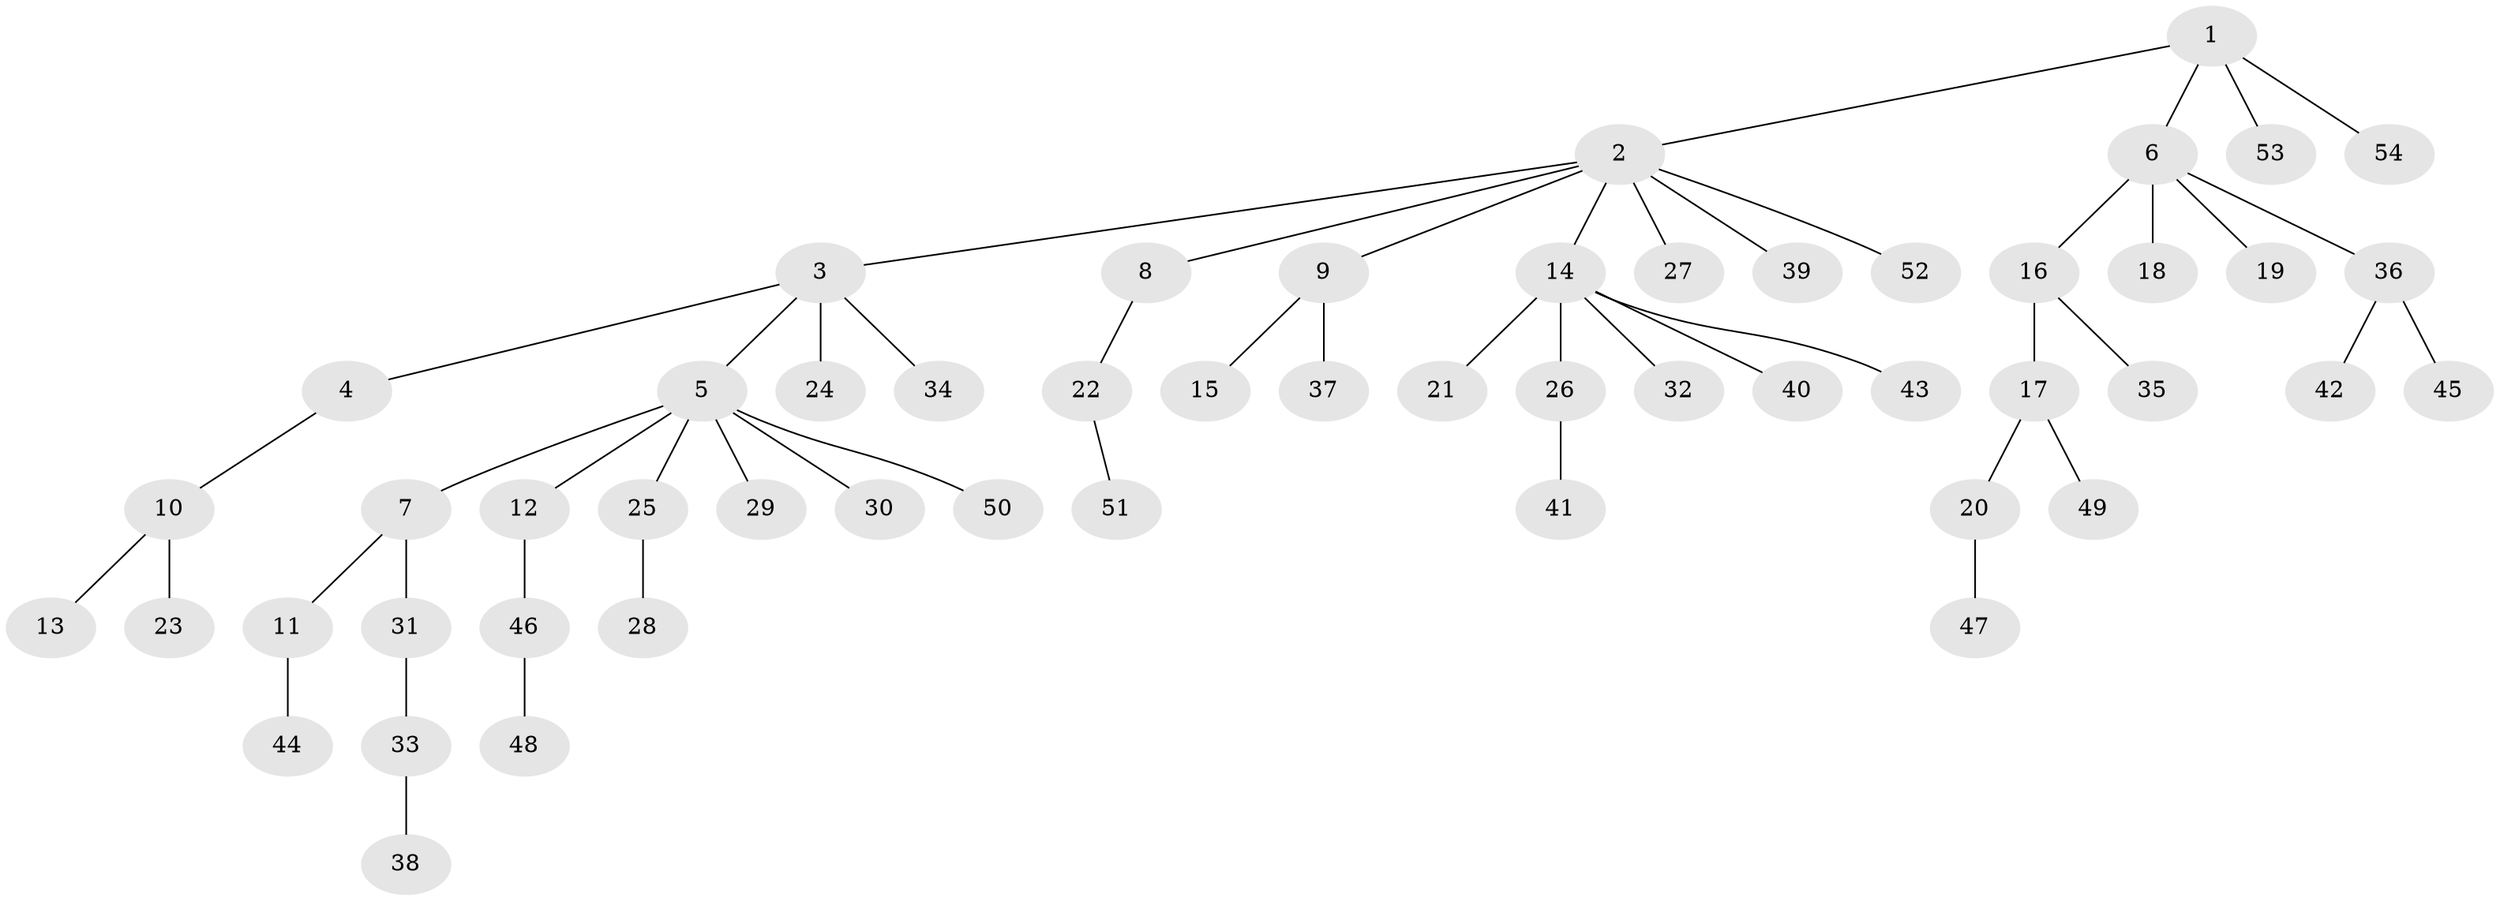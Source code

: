 // coarse degree distribution, {2: 0.22727272727272727, 5: 0.045454545454545456, 3: 0.18181818181818182, 1: 0.5, 4: 0.045454545454545456}
// Generated by graph-tools (version 1.1) at 2025/51/03/04/25 22:51:34]
// undirected, 54 vertices, 53 edges
graph export_dot {
  node [color=gray90,style=filled];
  1;
  2;
  3;
  4;
  5;
  6;
  7;
  8;
  9;
  10;
  11;
  12;
  13;
  14;
  15;
  16;
  17;
  18;
  19;
  20;
  21;
  22;
  23;
  24;
  25;
  26;
  27;
  28;
  29;
  30;
  31;
  32;
  33;
  34;
  35;
  36;
  37;
  38;
  39;
  40;
  41;
  42;
  43;
  44;
  45;
  46;
  47;
  48;
  49;
  50;
  51;
  52;
  53;
  54;
  1 -- 2;
  1 -- 6;
  1 -- 53;
  1 -- 54;
  2 -- 3;
  2 -- 8;
  2 -- 9;
  2 -- 14;
  2 -- 27;
  2 -- 39;
  2 -- 52;
  3 -- 4;
  3 -- 5;
  3 -- 24;
  3 -- 34;
  4 -- 10;
  5 -- 7;
  5 -- 12;
  5 -- 25;
  5 -- 29;
  5 -- 30;
  5 -- 50;
  6 -- 16;
  6 -- 18;
  6 -- 19;
  6 -- 36;
  7 -- 11;
  7 -- 31;
  8 -- 22;
  9 -- 15;
  9 -- 37;
  10 -- 13;
  10 -- 23;
  11 -- 44;
  12 -- 46;
  14 -- 21;
  14 -- 26;
  14 -- 32;
  14 -- 40;
  14 -- 43;
  16 -- 17;
  16 -- 35;
  17 -- 20;
  17 -- 49;
  20 -- 47;
  22 -- 51;
  25 -- 28;
  26 -- 41;
  31 -- 33;
  33 -- 38;
  36 -- 42;
  36 -- 45;
  46 -- 48;
}

